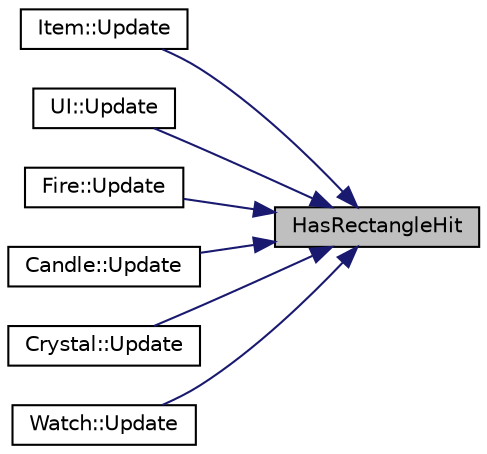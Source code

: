 digraph "HasRectangleHit"
{
 // LATEX_PDF_SIZE
  edge [fontname="Helvetica",fontsize="10",labelfontname="Helvetica",labelfontsize="10"];
  node [fontname="Helvetica",fontsize="10",shape=record];
  rankdir="RL";
  Node1 [label="HasRectangleHit",height=0.2,width=0.4,color="black", fillcolor="grey75", style="filled", fontcolor="black",tooltip=" "];
  Node1 -> Node2 [dir="back",color="midnightblue",fontsize="10",style="solid",fontname="Helvetica"];
  Node2 [label="Item::Update",height=0.2,width=0.4,color="black", fillcolor="white", style="filled",URL="$class_item.html#a93dd04b3c6bd57e9bf255abc2dfd70a5",tooltip="マウスが画像情報に重なった場合、黒ポリゴンを重ねる"];
  Node1 -> Node3 [dir="back",color="midnightblue",fontsize="10",style="solid",fontname="Helvetica"];
  Node3 [label="UI::Update",height=0.2,width=0.4,color="black", fillcolor="white", style="filled",URL="$class_u_i.html#aa88f13bd32fa1501837d58d9d4aa2c1d",tooltip="UIの生存情報の更新 GameScene に実装されている UI の処理"];
  Node1 -> Node4 [dir="back",color="midnightblue",fontsize="10",style="solid",fontname="Helvetica"];
  Node4 [label="Fire::Update",height=0.2,width=0.4,color="black", fillcolor="white", style="filled",URL="$class_fire.html#a98dc82aa5d04562e3f298deda6c37a9a",tooltip="蝋燭の点灯情報に基づいて、火を更新 火の生死管理 蝋燭が溶けて火の座標が下がる処理"];
  Node1 -> Node5 [dir="back",color="midnightblue",fontsize="10",style="solid",fontname="Helvetica"];
  Node5 [label="Candle::Update",height=0.2,width=0.4,color="black", fillcolor="white", style="filled",URL="$class_candle.html#ad1c90d9b6a6df8cfb7063c3837cd5405",tooltip="蝋燭の更新 蝋燭の生死管理 キャンドル明滅の管理 キャンドルが溶けて座標が下がる処理"];
  Node1 -> Node6 [dir="back",color="midnightblue",fontsize="10",style="solid",fontname="Helvetica"];
  Node6 [label="Crystal::Update",height=0.2,width=0.4,color="black", fillcolor="white", style="filled",URL="$class_crystal.html#ab48cd1bfbae2b0b10454edf2aec45e22",tooltip="水晶の更新 ゲームシーン以外では死亡 死んでいなければ当たり判定を取る"];
  Node1 -> Node7 [dir="back",color="midnightblue",fontsize="10",style="solid",fontname="Helvetica"];
  Node7 [label="Watch::Update",height=0.2,width=0.4,color="black", fillcolor="white", style="filled",URL="$class_watch.html#af9d38be1512f05cad910968e7e8aba5d",tooltip="時計の更新 ゲームシーン以外では死亡 死んでいなければ当たり判定を取る"];
}

